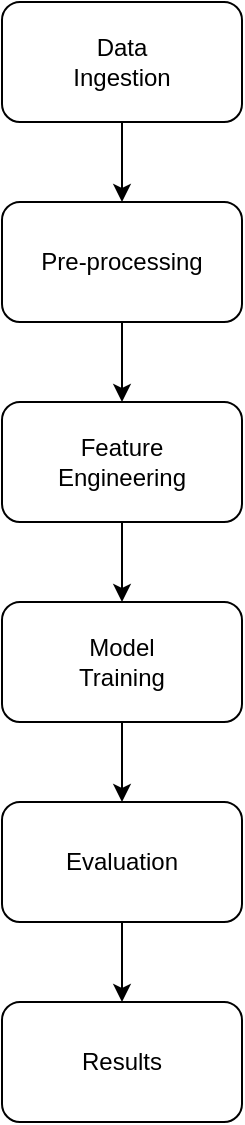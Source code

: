 <mxfile version="25.0.3">
  <diagram name="Page-1" id="Vgq6DoF_xsGZhW9i_Rp4">
    <mxGraphModel dx="578" dy="876" grid="1" gridSize="10" guides="1" tooltips="1" connect="1" arrows="1" fold="1" page="1" pageScale="1" pageWidth="850" pageHeight="1100" math="0" shadow="0">
      <root>
        <mxCell id="0" />
        <mxCell id="1" parent="0" />
        <mxCell id="4I1Q0lzE4hm3A643x5Ht-7" style="edgeStyle=orthogonalEdgeStyle;rounded=0;orthogonalLoop=1;jettySize=auto;html=1;exitX=0.5;exitY=1;exitDx=0;exitDy=0;entryX=0.5;entryY=0;entryDx=0;entryDy=0;" edge="1" parent="1" source="4I1Q0lzE4hm3A643x5Ht-1" target="4I1Q0lzE4hm3A643x5Ht-2">
          <mxGeometry relative="1" as="geometry" />
        </mxCell>
        <mxCell id="4I1Q0lzE4hm3A643x5Ht-1" value="Data&lt;div&gt;Ingestion&lt;/div&gt;" style="rounded=1;whiteSpace=wrap;html=1;" vertex="1" parent="1">
          <mxGeometry x="190" y="140" width="120" height="60" as="geometry" />
        </mxCell>
        <mxCell id="4I1Q0lzE4hm3A643x5Ht-8" style="edgeStyle=orthogonalEdgeStyle;rounded=0;orthogonalLoop=1;jettySize=auto;html=1;exitX=0.5;exitY=1;exitDx=0;exitDy=0;entryX=0.5;entryY=0;entryDx=0;entryDy=0;" edge="1" parent="1" source="4I1Q0lzE4hm3A643x5Ht-2" target="4I1Q0lzE4hm3A643x5Ht-3">
          <mxGeometry relative="1" as="geometry" />
        </mxCell>
        <mxCell id="4I1Q0lzE4hm3A643x5Ht-2" value="Pre-processing" style="rounded=1;whiteSpace=wrap;html=1;" vertex="1" parent="1">
          <mxGeometry x="190" y="240" width="120" height="60" as="geometry" />
        </mxCell>
        <mxCell id="4I1Q0lzE4hm3A643x5Ht-9" style="edgeStyle=orthogonalEdgeStyle;rounded=0;orthogonalLoop=1;jettySize=auto;html=1;exitX=0.5;exitY=1;exitDx=0;exitDy=0;entryX=0.5;entryY=0;entryDx=0;entryDy=0;" edge="1" parent="1" source="4I1Q0lzE4hm3A643x5Ht-3" target="4I1Q0lzE4hm3A643x5Ht-4">
          <mxGeometry relative="1" as="geometry" />
        </mxCell>
        <mxCell id="4I1Q0lzE4hm3A643x5Ht-3" value="Feature&lt;div&gt;Engineering&lt;/div&gt;" style="rounded=1;whiteSpace=wrap;html=1;" vertex="1" parent="1">
          <mxGeometry x="190" y="340" width="120" height="60" as="geometry" />
        </mxCell>
        <mxCell id="4I1Q0lzE4hm3A643x5Ht-10" style="edgeStyle=orthogonalEdgeStyle;rounded=0;orthogonalLoop=1;jettySize=auto;html=1;exitX=0.5;exitY=1;exitDx=0;exitDy=0;" edge="1" parent="1" source="4I1Q0lzE4hm3A643x5Ht-4" target="4I1Q0lzE4hm3A643x5Ht-5">
          <mxGeometry relative="1" as="geometry" />
        </mxCell>
        <mxCell id="4I1Q0lzE4hm3A643x5Ht-4" value="Model&lt;div&gt;Training&lt;/div&gt;" style="rounded=1;whiteSpace=wrap;html=1;" vertex="1" parent="1">
          <mxGeometry x="190" y="440" width="120" height="60" as="geometry" />
        </mxCell>
        <mxCell id="4I1Q0lzE4hm3A643x5Ht-11" style="edgeStyle=orthogonalEdgeStyle;rounded=0;orthogonalLoop=1;jettySize=auto;html=1;exitX=0.5;exitY=1;exitDx=0;exitDy=0;" edge="1" parent="1" source="4I1Q0lzE4hm3A643x5Ht-5" target="4I1Q0lzE4hm3A643x5Ht-6">
          <mxGeometry relative="1" as="geometry" />
        </mxCell>
        <mxCell id="4I1Q0lzE4hm3A643x5Ht-5" value="Evaluation" style="rounded=1;whiteSpace=wrap;html=1;" vertex="1" parent="1">
          <mxGeometry x="190" y="540" width="120" height="60" as="geometry" />
        </mxCell>
        <mxCell id="4I1Q0lzE4hm3A643x5Ht-6" value="Results" style="rounded=1;whiteSpace=wrap;html=1;" vertex="1" parent="1">
          <mxGeometry x="190" y="640" width="120" height="60" as="geometry" />
        </mxCell>
      </root>
    </mxGraphModel>
  </diagram>
</mxfile>
